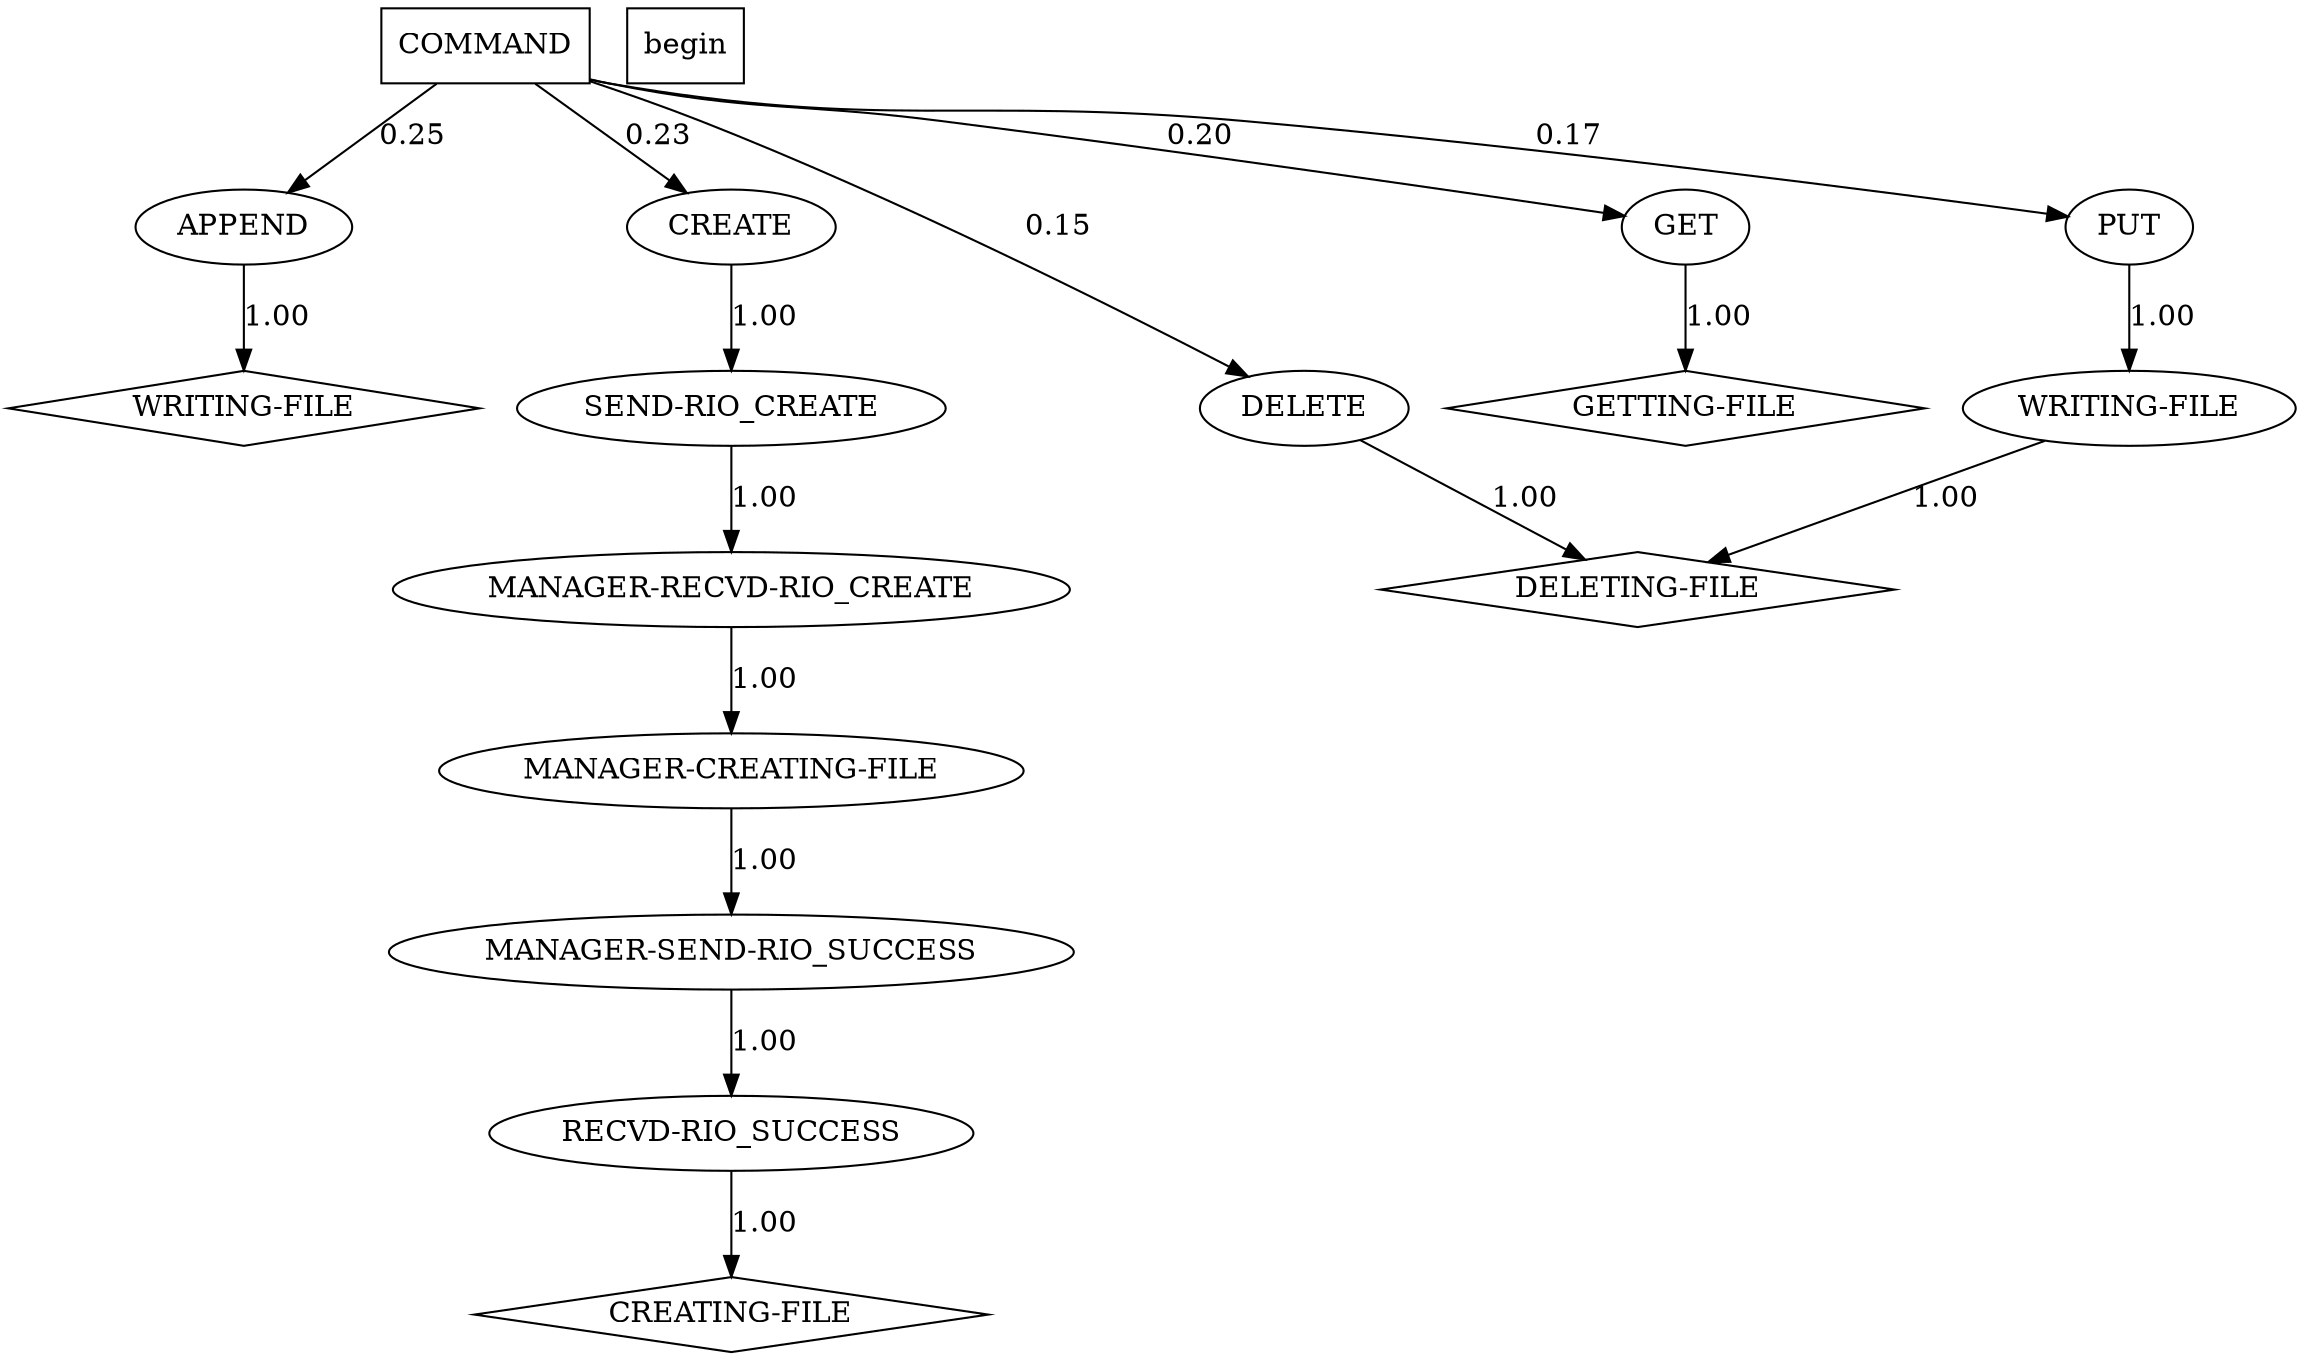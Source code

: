digraph {
  0 [label="COMMAND",shape=box];
  1 [label="begin",shape=box];
  2 [label="APPEND"];
  3 [label="CREATE"];
  4 [label="DELETE"];
  5 [label="GET"];
  6 [label="PUT"];
  7 [label="DELETING-FILE",shape=diamond];
  8 [label="GETTING-FILE",shape=diamond];
  9 [label="SEND-RIO_CREATE"];
  10 [label="WRITING-FILE",shape=diamond];
  11 [label="WRITING-FILE"];
  12 [label="MANAGER-RECVD-RIO_CREATE"];
  13 [label="MANAGER-CREATING-FILE"];
  14 [label="MANAGER-SEND-RIO_SUCCESS"];
  15 [label="RECVD-RIO_SUCCESS"];
  16 [label="CREATING-FILE",shape=diamond];
0->3 [label="0.23", weight="0.23",];
0->2 [label="0.25", weight="0.25",];
0->6 [label="0.17", weight="0.17",];
0->5 [label="0.20", weight="0.20",];
0->4 [label="0.15", weight="0.15",];
2->10 [label="1.00", weight="1.00",];
3->9 [label="1.00", weight="1.00",];
4->7 [label="1.00", weight="1.00",];
5->8 [label="1.00", weight="1.00",];
6->11 [label="1.00", weight="1.00",];
9->12 [label="1.00", weight="1.00",];
11->7 [label="1.00", weight="1.00",];
12->13 [label="1.00", weight="1.00",];
13->14 [label="1.00", weight="1.00",];
14->15 [label="1.00", weight="1.00",];
15->16 [label="1.00", weight="1.00",];
} // digraph
